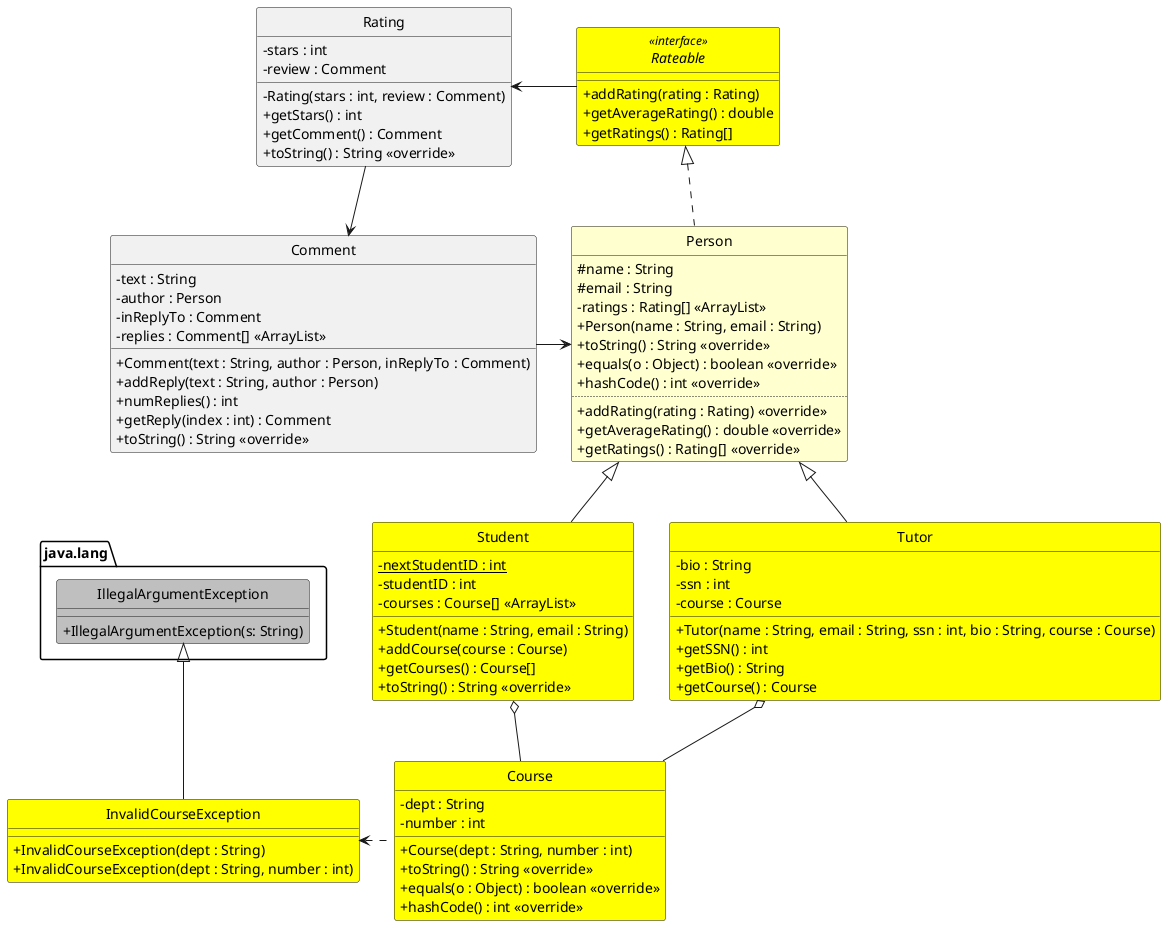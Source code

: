@startuml
set separator none
skinparam classAttributeIconSize 0
hide circle

class Comment {
 - text : String
 - author : Person
 - inReplyTo : Comment
 - replies : Comment[] <<ArrayList>>
 + Comment(text : String, author : Person, inReplyTo : Comment)
 + addReply(text : String, author : Person)
 + numReplies() : int
 + getReply(index : int) : Comment
 + toString() : String <<override>>
}

interface Rateable <<interface>> #FFFF00 {
 + addRating(rating : Rating)
 + getAverageRating() : double
 + getRatings() : Rating[]
}


class Rating {
 - stars : int
 - review : Comment
 - Rating(stars : int, review : Comment)
 + getStars() : int
 + getComment() : Comment
 + toString() : String <<override>>
}

class Person #ffffcf {
 # name : String
 # email : String
 - ratings : Rating[] <<ArrayList>>
 + Person(name : String, email : String)
 + toString() : String <<override>>
 + equals(o : Object) : boolean <<override>>
 + hashCode() : int <<override>>
..
 + addRating(rating : Rating) <<override>>
 + getAverageRating() : double <<override>>
 + getRatings() : Rating[] <<override>>
}
class Student #FFFF00 {
 - {static} nextStudentID : int
 - studentID : int
 - courses : Course[] <<ArrayList>>
' - balanceOwed : int
 + Student(name : String, email : String)
 + addCourse(course : Course)
 + getCourses() : Course[]
 + toString() : String <<override>>
}
class Tutor #FFFF00 {
 - bio : String
 - ssn : int
 - course : Course
 + Tutor(name : String, email : String, ssn : int, bio : String, course : Course)
 + getSSN() : int
 + getBio() : String
 + getCourse() : Course
' - expertise : Subject[]
'  - salary : int
'  - availability : DateRange[]
}

class Course #FFFF00 {
 -dept : String
 -number : int
 + Course(dept : String, number : int)
 + toString() : String <<override>>
 + equals(o : Object) : boolean <<override>>
 + hashCode() : int <<override>>
}
class InvalidCourseException #FFFF00 {
 + InvalidCourseException(dept : String)
 + InvalidCourseException(dept : String, number : int)
}

package java.lang {
class IllegalArgumentException #bfbfbf {
 + IllegalArgumentException(s: String)
}
}

Rating <- Rateable
Rating --> Comment
Comment -> Person

Rateable <|.. Person
Person <|-- Student
Person <|-- Tutor
Student o-- Course
Tutor o-- Course
InvalidCourseException <. Course
IllegalArgumentException <|-- InvalidCourseException
@enduml
